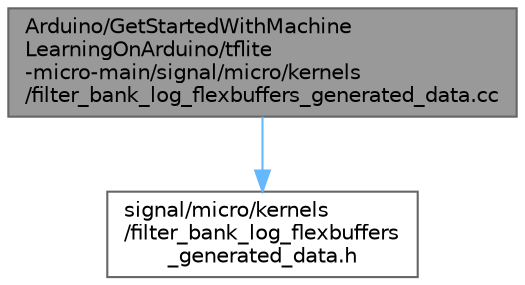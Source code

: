 digraph "Arduino/GetStartedWithMachineLearningOnArduino/tflite-micro-main/signal/micro/kernels/filter_bank_log_flexbuffers_generated_data.cc"
{
 // LATEX_PDF_SIZE
  bgcolor="transparent";
  edge [fontname=Helvetica,fontsize=10,labelfontname=Helvetica,labelfontsize=10];
  node [fontname=Helvetica,fontsize=10,shape=box,height=0.2,width=0.4];
  Node1 [id="Node000001",label="Arduino/GetStartedWithMachine\lLearningOnArduino/tflite\l-micro-main/signal/micro/kernels\l/filter_bank_log_flexbuffers_generated_data.cc",height=0.2,width=0.4,color="gray40", fillcolor="grey60", style="filled", fontcolor="black",tooltip=" "];
  Node1 -> Node2 [id="edge2_Node000001_Node000002",color="steelblue1",style="solid",tooltip=" "];
  Node2 [id="Node000002",label="signal/micro/kernels\l/filter_bank_log_flexbuffers\l_generated_data.h",height=0.2,width=0.4,color="grey40", fillcolor="white", style="filled",URL="$filter__bank__log__flexbuffers__generated__data_8h.html",tooltip=" "];
}
